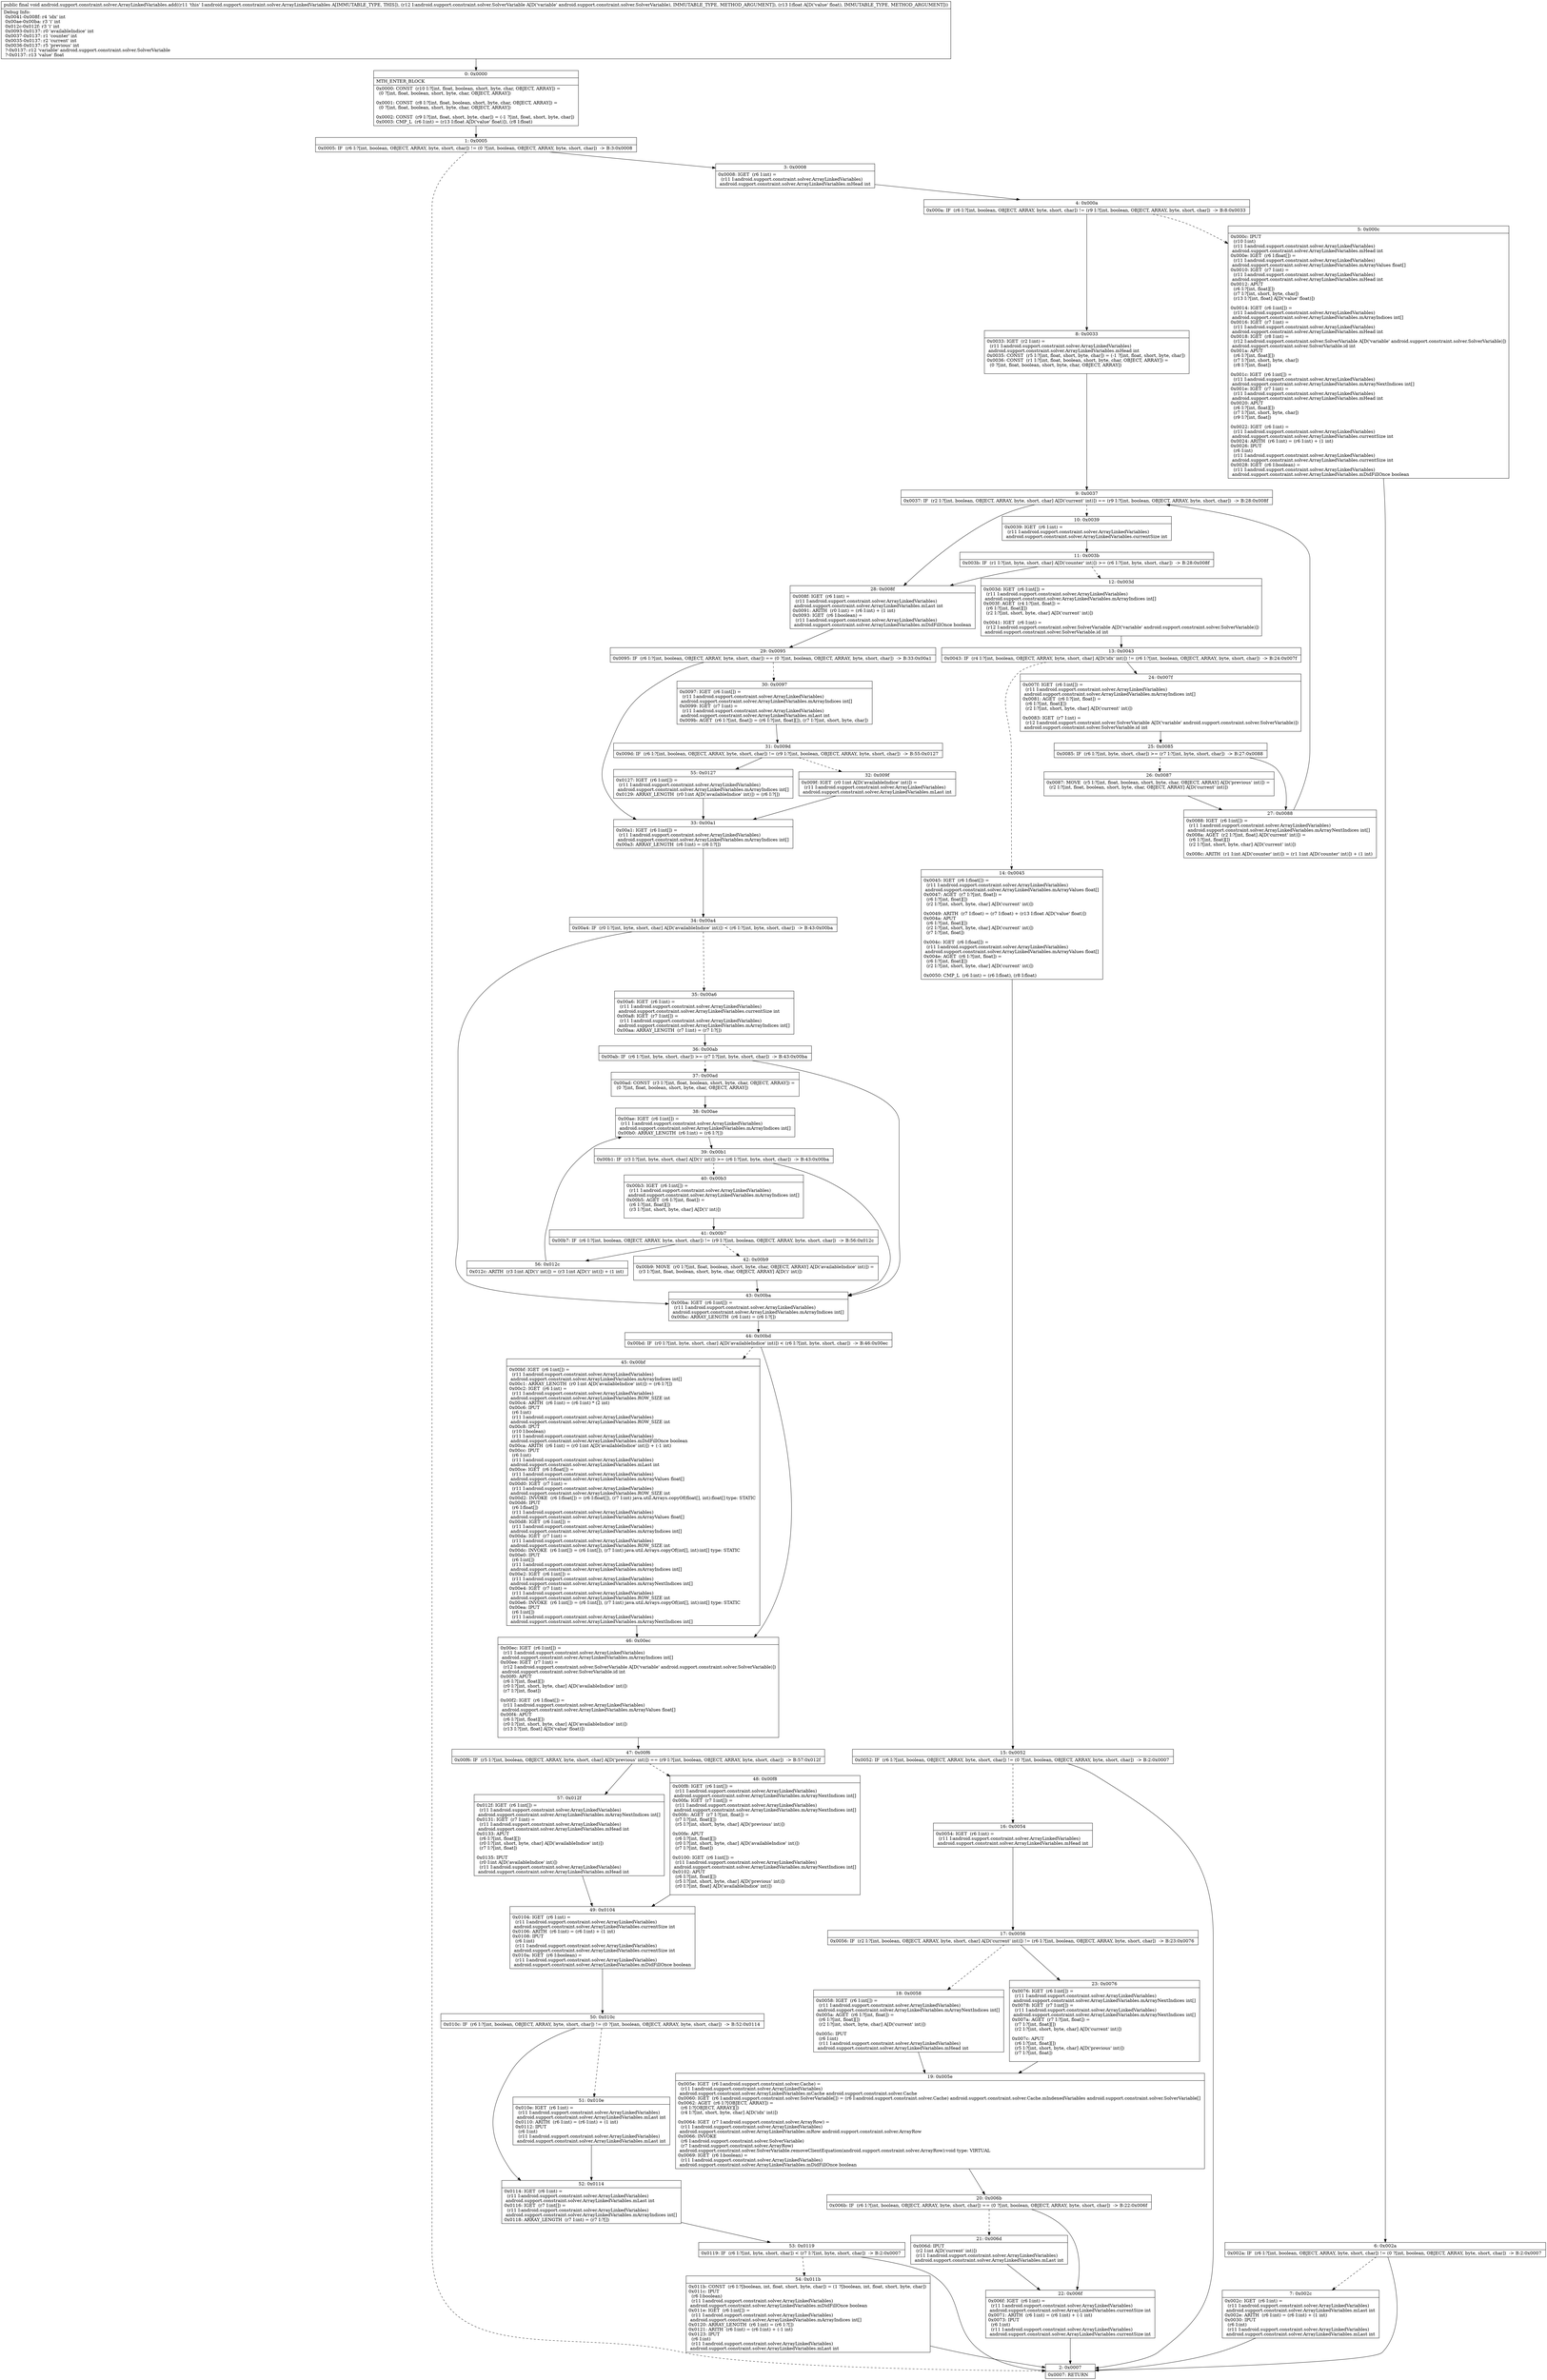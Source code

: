 digraph "CFG forandroid.support.constraint.solver.ArrayLinkedVariables.add(Landroid\/support\/constraint\/solver\/SolverVariable;F)V" {
Node_0 [shape=record,label="{0\:\ 0x0000|MTH_ENTER_BLOCK\l|0x0000: CONST  (r10 I:?[int, float, boolean, short, byte, char, OBJECT, ARRAY]) = \l  (0 ?[int, float, boolean, short, byte, char, OBJECT, ARRAY])\l \l0x0001: CONST  (r8 I:?[int, float, boolean, short, byte, char, OBJECT, ARRAY]) = \l  (0 ?[int, float, boolean, short, byte, char, OBJECT, ARRAY])\l \l0x0002: CONST  (r9 I:?[int, float, short, byte, char]) = (\-1 ?[int, float, short, byte, char]) \l0x0003: CMP_L  (r6 I:int) = (r13 I:float A[D('value' float)]), (r8 I:float) \l}"];
Node_1 [shape=record,label="{1\:\ 0x0005|0x0005: IF  (r6 I:?[int, boolean, OBJECT, ARRAY, byte, short, char]) != (0 ?[int, boolean, OBJECT, ARRAY, byte, short, char])  \-\> B:3:0x0008 \l}"];
Node_2 [shape=record,label="{2\:\ 0x0007|0x0007: RETURN   \l}"];
Node_3 [shape=record,label="{3\:\ 0x0008|0x0008: IGET  (r6 I:int) = \l  (r11 I:android.support.constraint.solver.ArrayLinkedVariables)\l android.support.constraint.solver.ArrayLinkedVariables.mHead int \l}"];
Node_4 [shape=record,label="{4\:\ 0x000a|0x000a: IF  (r6 I:?[int, boolean, OBJECT, ARRAY, byte, short, char]) != (r9 I:?[int, boolean, OBJECT, ARRAY, byte, short, char])  \-\> B:8:0x0033 \l}"];
Node_5 [shape=record,label="{5\:\ 0x000c|0x000c: IPUT  \l  (r10 I:int)\l  (r11 I:android.support.constraint.solver.ArrayLinkedVariables)\l android.support.constraint.solver.ArrayLinkedVariables.mHead int \l0x000e: IGET  (r6 I:float[]) = \l  (r11 I:android.support.constraint.solver.ArrayLinkedVariables)\l android.support.constraint.solver.ArrayLinkedVariables.mArrayValues float[] \l0x0010: IGET  (r7 I:int) = \l  (r11 I:android.support.constraint.solver.ArrayLinkedVariables)\l android.support.constraint.solver.ArrayLinkedVariables.mHead int \l0x0012: APUT  \l  (r6 I:?[int, float][])\l  (r7 I:?[int, short, byte, char])\l  (r13 I:?[int, float] A[D('value' float)])\l \l0x0014: IGET  (r6 I:int[]) = \l  (r11 I:android.support.constraint.solver.ArrayLinkedVariables)\l android.support.constraint.solver.ArrayLinkedVariables.mArrayIndices int[] \l0x0016: IGET  (r7 I:int) = \l  (r11 I:android.support.constraint.solver.ArrayLinkedVariables)\l android.support.constraint.solver.ArrayLinkedVariables.mHead int \l0x0018: IGET  (r8 I:int) = \l  (r12 I:android.support.constraint.solver.SolverVariable A[D('variable' android.support.constraint.solver.SolverVariable)])\l android.support.constraint.solver.SolverVariable.id int \l0x001a: APUT  \l  (r6 I:?[int, float][])\l  (r7 I:?[int, short, byte, char])\l  (r8 I:?[int, float])\l \l0x001c: IGET  (r6 I:int[]) = \l  (r11 I:android.support.constraint.solver.ArrayLinkedVariables)\l android.support.constraint.solver.ArrayLinkedVariables.mArrayNextIndices int[] \l0x001e: IGET  (r7 I:int) = \l  (r11 I:android.support.constraint.solver.ArrayLinkedVariables)\l android.support.constraint.solver.ArrayLinkedVariables.mHead int \l0x0020: APUT  \l  (r6 I:?[int, float][])\l  (r7 I:?[int, short, byte, char])\l  (r9 I:?[int, float])\l \l0x0022: IGET  (r6 I:int) = \l  (r11 I:android.support.constraint.solver.ArrayLinkedVariables)\l android.support.constraint.solver.ArrayLinkedVariables.currentSize int \l0x0024: ARITH  (r6 I:int) = (r6 I:int) + (1 int) \l0x0026: IPUT  \l  (r6 I:int)\l  (r11 I:android.support.constraint.solver.ArrayLinkedVariables)\l android.support.constraint.solver.ArrayLinkedVariables.currentSize int \l0x0028: IGET  (r6 I:boolean) = \l  (r11 I:android.support.constraint.solver.ArrayLinkedVariables)\l android.support.constraint.solver.ArrayLinkedVariables.mDidFillOnce boolean \l}"];
Node_6 [shape=record,label="{6\:\ 0x002a|0x002a: IF  (r6 I:?[int, boolean, OBJECT, ARRAY, byte, short, char]) != (0 ?[int, boolean, OBJECT, ARRAY, byte, short, char])  \-\> B:2:0x0007 \l}"];
Node_7 [shape=record,label="{7\:\ 0x002c|0x002c: IGET  (r6 I:int) = \l  (r11 I:android.support.constraint.solver.ArrayLinkedVariables)\l android.support.constraint.solver.ArrayLinkedVariables.mLast int \l0x002e: ARITH  (r6 I:int) = (r6 I:int) + (1 int) \l0x0030: IPUT  \l  (r6 I:int)\l  (r11 I:android.support.constraint.solver.ArrayLinkedVariables)\l android.support.constraint.solver.ArrayLinkedVariables.mLast int \l}"];
Node_8 [shape=record,label="{8\:\ 0x0033|0x0033: IGET  (r2 I:int) = \l  (r11 I:android.support.constraint.solver.ArrayLinkedVariables)\l android.support.constraint.solver.ArrayLinkedVariables.mHead int \l0x0035: CONST  (r5 I:?[int, float, short, byte, char]) = (\-1 ?[int, float, short, byte, char]) \l0x0036: CONST  (r1 I:?[int, float, boolean, short, byte, char, OBJECT, ARRAY]) = \l  (0 ?[int, float, boolean, short, byte, char, OBJECT, ARRAY])\l \l}"];
Node_9 [shape=record,label="{9\:\ 0x0037|0x0037: IF  (r2 I:?[int, boolean, OBJECT, ARRAY, byte, short, char] A[D('current' int)]) == (r9 I:?[int, boolean, OBJECT, ARRAY, byte, short, char])  \-\> B:28:0x008f \l}"];
Node_10 [shape=record,label="{10\:\ 0x0039|0x0039: IGET  (r6 I:int) = \l  (r11 I:android.support.constraint.solver.ArrayLinkedVariables)\l android.support.constraint.solver.ArrayLinkedVariables.currentSize int \l}"];
Node_11 [shape=record,label="{11\:\ 0x003b|0x003b: IF  (r1 I:?[int, byte, short, char] A[D('counter' int)]) \>= (r6 I:?[int, byte, short, char])  \-\> B:28:0x008f \l}"];
Node_12 [shape=record,label="{12\:\ 0x003d|0x003d: IGET  (r6 I:int[]) = \l  (r11 I:android.support.constraint.solver.ArrayLinkedVariables)\l android.support.constraint.solver.ArrayLinkedVariables.mArrayIndices int[] \l0x003f: AGET  (r4 I:?[int, float]) = \l  (r6 I:?[int, float][])\l  (r2 I:?[int, short, byte, char] A[D('current' int)])\l \l0x0041: IGET  (r6 I:int) = \l  (r12 I:android.support.constraint.solver.SolverVariable A[D('variable' android.support.constraint.solver.SolverVariable)])\l android.support.constraint.solver.SolverVariable.id int \l}"];
Node_13 [shape=record,label="{13\:\ 0x0043|0x0043: IF  (r4 I:?[int, boolean, OBJECT, ARRAY, byte, short, char] A[D('idx' int)]) != (r6 I:?[int, boolean, OBJECT, ARRAY, byte, short, char])  \-\> B:24:0x007f \l}"];
Node_14 [shape=record,label="{14\:\ 0x0045|0x0045: IGET  (r6 I:float[]) = \l  (r11 I:android.support.constraint.solver.ArrayLinkedVariables)\l android.support.constraint.solver.ArrayLinkedVariables.mArrayValues float[] \l0x0047: AGET  (r7 I:?[int, float]) = \l  (r6 I:?[int, float][])\l  (r2 I:?[int, short, byte, char] A[D('current' int)])\l \l0x0049: ARITH  (r7 I:float) = (r7 I:float) + (r13 I:float A[D('value' float)]) \l0x004a: APUT  \l  (r6 I:?[int, float][])\l  (r2 I:?[int, short, byte, char] A[D('current' int)])\l  (r7 I:?[int, float])\l \l0x004c: IGET  (r6 I:float[]) = \l  (r11 I:android.support.constraint.solver.ArrayLinkedVariables)\l android.support.constraint.solver.ArrayLinkedVariables.mArrayValues float[] \l0x004e: AGET  (r6 I:?[int, float]) = \l  (r6 I:?[int, float][])\l  (r2 I:?[int, short, byte, char] A[D('current' int)])\l \l0x0050: CMP_L  (r6 I:int) = (r6 I:float), (r8 I:float) \l}"];
Node_15 [shape=record,label="{15\:\ 0x0052|0x0052: IF  (r6 I:?[int, boolean, OBJECT, ARRAY, byte, short, char]) != (0 ?[int, boolean, OBJECT, ARRAY, byte, short, char])  \-\> B:2:0x0007 \l}"];
Node_16 [shape=record,label="{16\:\ 0x0054|0x0054: IGET  (r6 I:int) = \l  (r11 I:android.support.constraint.solver.ArrayLinkedVariables)\l android.support.constraint.solver.ArrayLinkedVariables.mHead int \l}"];
Node_17 [shape=record,label="{17\:\ 0x0056|0x0056: IF  (r2 I:?[int, boolean, OBJECT, ARRAY, byte, short, char] A[D('current' int)]) != (r6 I:?[int, boolean, OBJECT, ARRAY, byte, short, char])  \-\> B:23:0x0076 \l}"];
Node_18 [shape=record,label="{18\:\ 0x0058|0x0058: IGET  (r6 I:int[]) = \l  (r11 I:android.support.constraint.solver.ArrayLinkedVariables)\l android.support.constraint.solver.ArrayLinkedVariables.mArrayNextIndices int[] \l0x005a: AGET  (r6 I:?[int, float]) = \l  (r6 I:?[int, float][])\l  (r2 I:?[int, short, byte, char] A[D('current' int)])\l \l0x005c: IPUT  \l  (r6 I:int)\l  (r11 I:android.support.constraint.solver.ArrayLinkedVariables)\l android.support.constraint.solver.ArrayLinkedVariables.mHead int \l}"];
Node_19 [shape=record,label="{19\:\ 0x005e|0x005e: IGET  (r6 I:android.support.constraint.solver.Cache) = \l  (r11 I:android.support.constraint.solver.ArrayLinkedVariables)\l android.support.constraint.solver.ArrayLinkedVariables.mCache android.support.constraint.solver.Cache \l0x0060: IGET  (r6 I:android.support.constraint.solver.SolverVariable[]) = (r6 I:android.support.constraint.solver.Cache) android.support.constraint.solver.Cache.mIndexedVariables android.support.constraint.solver.SolverVariable[] \l0x0062: AGET  (r6 I:?[OBJECT, ARRAY]) = \l  (r6 I:?[OBJECT, ARRAY][])\l  (r4 I:?[int, short, byte, char] A[D('idx' int)])\l \l0x0064: IGET  (r7 I:android.support.constraint.solver.ArrayRow) = \l  (r11 I:android.support.constraint.solver.ArrayLinkedVariables)\l android.support.constraint.solver.ArrayLinkedVariables.mRow android.support.constraint.solver.ArrayRow \l0x0066: INVOKE  \l  (r6 I:android.support.constraint.solver.SolverVariable)\l  (r7 I:android.support.constraint.solver.ArrayRow)\l android.support.constraint.solver.SolverVariable.removeClientEquation(android.support.constraint.solver.ArrayRow):void type: VIRTUAL \l0x0069: IGET  (r6 I:boolean) = \l  (r11 I:android.support.constraint.solver.ArrayLinkedVariables)\l android.support.constraint.solver.ArrayLinkedVariables.mDidFillOnce boolean \l}"];
Node_20 [shape=record,label="{20\:\ 0x006b|0x006b: IF  (r6 I:?[int, boolean, OBJECT, ARRAY, byte, short, char]) == (0 ?[int, boolean, OBJECT, ARRAY, byte, short, char])  \-\> B:22:0x006f \l}"];
Node_21 [shape=record,label="{21\:\ 0x006d|0x006d: IPUT  \l  (r2 I:int A[D('current' int)])\l  (r11 I:android.support.constraint.solver.ArrayLinkedVariables)\l android.support.constraint.solver.ArrayLinkedVariables.mLast int \l}"];
Node_22 [shape=record,label="{22\:\ 0x006f|0x006f: IGET  (r6 I:int) = \l  (r11 I:android.support.constraint.solver.ArrayLinkedVariables)\l android.support.constraint.solver.ArrayLinkedVariables.currentSize int \l0x0071: ARITH  (r6 I:int) = (r6 I:int) + (\-1 int) \l0x0073: IPUT  \l  (r6 I:int)\l  (r11 I:android.support.constraint.solver.ArrayLinkedVariables)\l android.support.constraint.solver.ArrayLinkedVariables.currentSize int \l}"];
Node_23 [shape=record,label="{23\:\ 0x0076|0x0076: IGET  (r6 I:int[]) = \l  (r11 I:android.support.constraint.solver.ArrayLinkedVariables)\l android.support.constraint.solver.ArrayLinkedVariables.mArrayNextIndices int[] \l0x0078: IGET  (r7 I:int[]) = \l  (r11 I:android.support.constraint.solver.ArrayLinkedVariables)\l android.support.constraint.solver.ArrayLinkedVariables.mArrayNextIndices int[] \l0x007a: AGET  (r7 I:?[int, float]) = \l  (r7 I:?[int, float][])\l  (r2 I:?[int, short, byte, char] A[D('current' int)])\l \l0x007c: APUT  \l  (r6 I:?[int, float][])\l  (r5 I:?[int, short, byte, char] A[D('previous' int)])\l  (r7 I:?[int, float])\l \l}"];
Node_24 [shape=record,label="{24\:\ 0x007f|0x007f: IGET  (r6 I:int[]) = \l  (r11 I:android.support.constraint.solver.ArrayLinkedVariables)\l android.support.constraint.solver.ArrayLinkedVariables.mArrayIndices int[] \l0x0081: AGET  (r6 I:?[int, float]) = \l  (r6 I:?[int, float][])\l  (r2 I:?[int, short, byte, char] A[D('current' int)])\l \l0x0083: IGET  (r7 I:int) = \l  (r12 I:android.support.constraint.solver.SolverVariable A[D('variable' android.support.constraint.solver.SolverVariable)])\l android.support.constraint.solver.SolverVariable.id int \l}"];
Node_25 [shape=record,label="{25\:\ 0x0085|0x0085: IF  (r6 I:?[int, byte, short, char]) \>= (r7 I:?[int, byte, short, char])  \-\> B:27:0x0088 \l}"];
Node_26 [shape=record,label="{26\:\ 0x0087|0x0087: MOVE  (r5 I:?[int, float, boolean, short, byte, char, OBJECT, ARRAY] A[D('previous' int)]) = \l  (r2 I:?[int, float, boolean, short, byte, char, OBJECT, ARRAY] A[D('current' int)])\l \l}"];
Node_27 [shape=record,label="{27\:\ 0x0088|0x0088: IGET  (r6 I:int[]) = \l  (r11 I:android.support.constraint.solver.ArrayLinkedVariables)\l android.support.constraint.solver.ArrayLinkedVariables.mArrayNextIndices int[] \l0x008a: AGET  (r2 I:?[int, float] A[D('current' int)]) = \l  (r6 I:?[int, float][])\l  (r2 I:?[int, short, byte, char] A[D('current' int)])\l \l0x008c: ARITH  (r1 I:int A[D('counter' int)]) = (r1 I:int A[D('counter' int)]) + (1 int) \l}"];
Node_28 [shape=record,label="{28\:\ 0x008f|0x008f: IGET  (r6 I:int) = \l  (r11 I:android.support.constraint.solver.ArrayLinkedVariables)\l android.support.constraint.solver.ArrayLinkedVariables.mLast int \l0x0091: ARITH  (r0 I:int) = (r6 I:int) + (1 int) \l0x0093: IGET  (r6 I:boolean) = \l  (r11 I:android.support.constraint.solver.ArrayLinkedVariables)\l android.support.constraint.solver.ArrayLinkedVariables.mDidFillOnce boolean \l}"];
Node_29 [shape=record,label="{29\:\ 0x0095|0x0095: IF  (r6 I:?[int, boolean, OBJECT, ARRAY, byte, short, char]) == (0 ?[int, boolean, OBJECT, ARRAY, byte, short, char])  \-\> B:33:0x00a1 \l}"];
Node_30 [shape=record,label="{30\:\ 0x0097|0x0097: IGET  (r6 I:int[]) = \l  (r11 I:android.support.constraint.solver.ArrayLinkedVariables)\l android.support.constraint.solver.ArrayLinkedVariables.mArrayIndices int[] \l0x0099: IGET  (r7 I:int) = \l  (r11 I:android.support.constraint.solver.ArrayLinkedVariables)\l android.support.constraint.solver.ArrayLinkedVariables.mLast int \l0x009b: AGET  (r6 I:?[int, float]) = (r6 I:?[int, float][]), (r7 I:?[int, short, byte, char]) \l}"];
Node_31 [shape=record,label="{31\:\ 0x009d|0x009d: IF  (r6 I:?[int, boolean, OBJECT, ARRAY, byte, short, char]) != (r9 I:?[int, boolean, OBJECT, ARRAY, byte, short, char])  \-\> B:55:0x0127 \l}"];
Node_32 [shape=record,label="{32\:\ 0x009f|0x009f: IGET  (r0 I:int A[D('availableIndice' int)]) = \l  (r11 I:android.support.constraint.solver.ArrayLinkedVariables)\l android.support.constraint.solver.ArrayLinkedVariables.mLast int \l}"];
Node_33 [shape=record,label="{33\:\ 0x00a1|0x00a1: IGET  (r6 I:int[]) = \l  (r11 I:android.support.constraint.solver.ArrayLinkedVariables)\l android.support.constraint.solver.ArrayLinkedVariables.mArrayIndices int[] \l0x00a3: ARRAY_LENGTH  (r6 I:int) = (r6 I:?[]) \l}"];
Node_34 [shape=record,label="{34\:\ 0x00a4|0x00a4: IF  (r0 I:?[int, byte, short, char] A[D('availableIndice' int)]) \< (r6 I:?[int, byte, short, char])  \-\> B:43:0x00ba \l}"];
Node_35 [shape=record,label="{35\:\ 0x00a6|0x00a6: IGET  (r6 I:int) = \l  (r11 I:android.support.constraint.solver.ArrayLinkedVariables)\l android.support.constraint.solver.ArrayLinkedVariables.currentSize int \l0x00a8: IGET  (r7 I:int[]) = \l  (r11 I:android.support.constraint.solver.ArrayLinkedVariables)\l android.support.constraint.solver.ArrayLinkedVariables.mArrayIndices int[] \l0x00aa: ARRAY_LENGTH  (r7 I:int) = (r7 I:?[]) \l}"];
Node_36 [shape=record,label="{36\:\ 0x00ab|0x00ab: IF  (r6 I:?[int, byte, short, char]) \>= (r7 I:?[int, byte, short, char])  \-\> B:43:0x00ba \l}"];
Node_37 [shape=record,label="{37\:\ 0x00ad|0x00ad: CONST  (r3 I:?[int, float, boolean, short, byte, char, OBJECT, ARRAY]) = \l  (0 ?[int, float, boolean, short, byte, char, OBJECT, ARRAY])\l \l}"];
Node_38 [shape=record,label="{38\:\ 0x00ae|0x00ae: IGET  (r6 I:int[]) = \l  (r11 I:android.support.constraint.solver.ArrayLinkedVariables)\l android.support.constraint.solver.ArrayLinkedVariables.mArrayIndices int[] \l0x00b0: ARRAY_LENGTH  (r6 I:int) = (r6 I:?[]) \l}"];
Node_39 [shape=record,label="{39\:\ 0x00b1|0x00b1: IF  (r3 I:?[int, byte, short, char] A[D('i' int)]) \>= (r6 I:?[int, byte, short, char])  \-\> B:43:0x00ba \l}"];
Node_40 [shape=record,label="{40\:\ 0x00b3|0x00b3: IGET  (r6 I:int[]) = \l  (r11 I:android.support.constraint.solver.ArrayLinkedVariables)\l android.support.constraint.solver.ArrayLinkedVariables.mArrayIndices int[] \l0x00b5: AGET  (r6 I:?[int, float]) = \l  (r6 I:?[int, float][])\l  (r3 I:?[int, short, byte, char] A[D('i' int)])\l \l}"];
Node_41 [shape=record,label="{41\:\ 0x00b7|0x00b7: IF  (r6 I:?[int, boolean, OBJECT, ARRAY, byte, short, char]) != (r9 I:?[int, boolean, OBJECT, ARRAY, byte, short, char])  \-\> B:56:0x012c \l}"];
Node_42 [shape=record,label="{42\:\ 0x00b9|0x00b9: MOVE  (r0 I:?[int, float, boolean, short, byte, char, OBJECT, ARRAY] A[D('availableIndice' int)]) = \l  (r3 I:?[int, float, boolean, short, byte, char, OBJECT, ARRAY] A[D('i' int)])\l \l}"];
Node_43 [shape=record,label="{43\:\ 0x00ba|0x00ba: IGET  (r6 I:int[]) = \l  (r11 I:android.support.constraint.solver.ArrayLinkedVariables)\l android.support.constraint.solver.ArrayLinkedVariables.mArrayIndices int[] \l0x00bc: ARRAY_LENGTH  (r6 I:int) = (r6 I:?[]) \l}"];
Node_44 [shape=record,label="{44\:\ 0x00bd|0x00bd: IF  (r0 I:?[int, byte, short, char] A[D('availableIndice' int)]) \< (r6 I:?[int, byte, short, char])  \-\> B:46:0x00ec \l}"];
Node_45 [shape=record,label="{45\:\ 0x00bf|0x00bf: IGET  (r6 I:int[]) = \l  (r11 I:android.support.constraint.solver.ArrayLinkedVariables)\l android.support.constraint.solver.ArrayLinkedVariables.mArrayIndices int[] \l0x00c1: ARRAY_LENGTH  (r0 I:int A[D('availableIndice' int)]) = (r6 I:?[]) \l0x00c2: IGET  (r6 I:int) = \l  (r11 I:android.support.constraint.solver.ArrayLinkedVariables)\l android.support.constraint.solver.ArrayLinkedVariables.ROW_SIZE int \l0x00c4: ARITH  (r6 I:int) = (r6 I:int) * (2 int) \l0x00c6: IPUT  \l  (r6 I:int)\l  (r11 I:android.support.constraint.solver.ArrayLinkedVariables)\l android.support.constraint.solver.ArrayLinkedVariables.ROW_SIZE int \l0x00c8: IPUT  \l  (r10 I:boolean)\l  (r11 I:android.support.constraint.solver.ArrayLinkedVariables)\l android.support.constraint.solver.ArrayLinkedVariables.mDidFillOnce boolean \l0x00ca: ARITH  (r6 I:int) = (r0 I:int A[D('availableIndice' int)]) + (\-1 int) \l0x00cc: IPUT  \l  (r6 I:int)\l  (r11 I:android.support.constraint.solver.ArrayLinkedVariables)\l android.support.constraint.solver.ArrayLinkedVariables.mLast int \l0x00ce: IGET  (r6 I:float[]) = \l  (r11 I:android.support.constraint.solver.ArrayLinkedVariables)\l android.support.constraint.solver.ArrayLinkedVariables.mArrayValues float[] \l0x00d0: IGET  (r7 I:int) = \l  (r11 I:android.support.constraint.solver.ArrayLinkedVariables)\l android.support.constraint.solver.ArrayLinkedVariables.ROW_SIZE int \l0x00d2: INVOKE  (r6 I:float[]) = (r6 I:float[]), (r7 I:int) java.util.Arrays.copyOf(float[], int):float[] type: STATIC \l0x00d6: IPUT  \l  (r6 I:float[])\l  (r11 I:android.support.constraint.solver.ArrayLinkedVariables)\l android.support.constraint.solver.ArrayLinkedVariables.mArrayValues float[] \l0x00d8: IGET  (r6 I:int[]) = \l  (r11 I:android.support.constraint.solver.ArrayLinkedVariables)\l android.support.constraint.solver.ArrayLinkedVariables.mArrayIndices int[] \l0x00da: IGET  (r7 I:int) = \l  (r11 I:android.support.constraint.solver.ArrayLinkedVariables)\l android.support.constraint.solver.ArrayLinkedVariables.ROW_SIZE int \l0x00dc: INVOKE  (r6 I:int[]) = (r6 I:int[]), (r7 I:int) java.util.Arrays.copyOf(int[], int):int[] type: STATIC \l0x00e0: IPUT  \l  (r6 I:int[])\l  (r11 I:android.support.constraint.solver.ArrayLinkedVariables)\l android.support.constraint.solver.ArrayLinkedVariables.mArrayIndices int[] \l0x00e2: IGET  (r6 I:int[]) = \l  (r11 I:android.support.constraint.solver.ArrayLinkedVariables)\l android.support.constraint.solver.ArrayLinkedVariables.mArrayNextIndices int[] \l0x00e4: IGET  (r7 I:int) = \l  (r11 I:android.support.constraint.solver.ArrayLinkedVariables)\l android.support.constraint.solver.ArrayLinkedVariables.ROW_SIZE int \l0x00e6: INVOKE  (r6 I:int[]) = (r6 I:int[]), (r7 I:int) java.util.Arrays.copyOf(int[], int):int[] type: STATIC \l0x00ea: IPUT  \l  (r6 I:int[])\l  (r11 I:android.support.constraint.solver.ArrayLinkedVariables)\l android.support.constraint.solver.ArrayLinkedVariables.mArrayNextIndices int[] \l}"];
Node_46 [shape=record,label="{46\:\ 0x00ec|0x00ec: IGET  (r6 I:int[]) = \l  (r11 I:android.support.constraint.solver.ArrayLinkedVariables)\l android.support.constraint.solver.ArrayLinkedVariables.mArrayIndices int[] \l0x00ee: IGET  (r7 I:int) = \l  (r12 I:android.support.constraint.solver.SolverVariable A[D('variable' android.support.constraint.solver.SolverVariable)])\l android.support.constraint.solver.SolverVariable.id int \l0x00f0: APUT  \l  (r6 I:?[int, float][])\l  (r0 I:?[int, short, byte, char] A[D('availableIndice' int)])\l  (r7 I:?[int, float])\l \l0x00f2: IGET  (r6 I:float[]) = \l  (r11 I:android.support.constraint.solver.ArrayLinkedVariables)\l android.support.constraint.solver.ArrayLinkedVariables.mArrayValues float[] \l0x00f4: APUT  \l  (r6 I:?[int, float][])\l  (r0 I:?[int, short, byte, char] A[D('availableIndice' int)])\l  (r13 I:?[int, float] A[D('value' float)])\l \l}"];
Node_47 [shape=record,label="{47\:\ 0x00f6|0x00f6: IF  (r5 I:?[int, boolean, OBJECT, ARRAY, byte, short, char] A[D('previous' int)]) == (r9 I:?[int, boolean, OBJECT, ARRAY, byte, short, char])  \-\> B:57:0x012f \l}"];
Node_48 [shape=record,label="{48\:\ 0x00f8|0x00f8: IGET  (r6 I:int[]) = \l  (r11 I:android.support.constraint.solver.ArrayLinkedVariables)\l android.support.constraint.solver.ArrayLinkedVariables.mArrayNextIndices int[] \l0x00fa: IGET  (r7 I:int[]) = \l  (r11 I:android.support.constraint.solver.ArrayLinkedVariables)\l android.support.constraint.solver.ArrayLinkedVariables.mArrayNextIndices int[] \l0x00fc: AGET  (r7 I:?[int, float]) = \l  (r7 I:?[int, float][])\l  (r5 I:?[int, short, byte, char] A[D('previous' int)])\l \l0x00fe: APUT  \l  (r6 I:?[int, float][])\l  (r0 I:?[int, short, byte, char] A[D('availableIndice' int)])\l  (r7 I:?[int, float])\l \l0x0100: IGET  (r6 I:int[]) = \l  (r11 I:android.support.constraint.solver.ArrayLinkedVariables)\l android.support.constraint.solver.ArrayLinkedVariables.mArrayNextIndices int[] \l0x0102: APUT  \l  (r6 I:?[int, float][])\l  (r5 I:?[int, short, byte, char] A[D('previous' int)])\l  (r0 I:?[int, float] A[D('availableIndice' int)])\l \l}"];
Node_49 [shape=record,label="{49\:\ 0x0104|0x0104: IGET  (r6 I:int) = \l  (r11 I:android.support.constraint.solver.ArrayLinkedVariables)\l android.support.constraint.solver.ArrayLinkedVariables.currentSize int \l0x0106: ARITH  (r6 I:int) = (r6 I:int) + (1 int) \l0x0108: IPUT  \l  (r6 I:int)\l  (r11 I:android.support.constraint.solver.ArrayLinkedVariables)\l android.support.constraint.solver.ArrayLinkedVariables.currentSize int \l0x010a: IGET  (r6 I:boolean) = \l  (r11 I:android.support.constraint.solver.ArrayLinkedVariables)\l android.support.constraint.solver.ArrayLinkedVariables.mDidFillOnce boolean \l}"];
Node_50 [shape=record,label="{50\:\ 0x010c|0x010c: IF  (r6 I:?[int, boolean, OBJECT, ARRAY, byte, short, char]) != (0 ?[int, boolean, OBJECT, ARRAY, byte, short, char])  \-\> B:52:0x0114 \l}"];
Node_51 [shape=record,label="{51\:\ 0x010e|0x010e: IGET  (r6 I:int) = \l  (r11 I:android.support.constraint.solver.ArrayLinkedVariables)\l android.support.constraint.solver.ArrayLinkedVariables.mLast int \l0x0110: ARITH  (r6 I:int) = (r6 I:int) + (1 int) \l0x0112: IPUT  \l  (r6 I:int)\l  (r11 I:android.support.constraint.solver.ArrayLinkedVariables)\l android.support.constraint.solver.ArrayLinkedVariables.mLast int \l}"];
Node_52 [shape=record,label="{52\:\ 0x0114|0x0114: IGET  (r6 I:int) = \l  (r11 I:android.support.constraint.solver.ArrayLinkedVariables)\l android.support.constraint.solver.ArrayLinkedVariables.mLast int \l0x0116: IGET  (r7 I:int[]) = \l  (r11 I:android.support.constraint.solver.ArrayLinkedVariables)\l android.support.constraint.solver.ArrayLinkedVariables.mArrayIndices int[] \l0x0118: ARRAY_LENGTH  (r7 I:int) = (r7 I:?[]) \l}"];
Node_53 [shape=record,label="{53\:\ 0x0119|0x0119: IF  (r6 I:?[int, byte, short, char]) \< (r7 I:?[int, byte, short, char])  \-\> B:2:0x0007 \l}"];
Node_54 [shape=record,label="{54\:\ 0x011b|0x011b: CONST  (r6 I:?[boolean, int, float, short, byte, char]) = (1 ?[boolean, int, float, short, byte, char]) \l0x011c: IPUT  \l  (r6 I:boolean)\l  (r11 I:android.support.constraint.solver.ArrayLinkedVariables)\l android.support.constraint.solver.ArrayLinkedVariables.mDidFillOnce boolean \l0x011e: IGET  (r6 I:int[]) = \l  (r11 I:android.support.constraint.solver.ArrayLinkedVariables)\l android.support.constraint.solver.ArrayLinkedVariables.mArrayIndices int[] \l0x0120: ARRAY_LENGTH  (r6 I:int) = (r6 I:?[]) \l0x0121: ARITH  (r6 I:int) = (r6 I:int) + (\-1 int) \l0x0123: IPUT  \l  (r6 I:int)\l  (r11 I:android.support.constraint.solver.ArrayLinkedVariables)\l android.support.constraint.solver.ArrayLinkedVariables.mLast int \l}"];
Node_55 [shape=record,label="{55\:\ 0x0127|0x0127: IGET  (r6 I:int[]) = \l  (r11 I:android.support.constraint.solver.ArrayLinkedVariables)\l android.support.constraint.solver.ArrayLinkedVariables.mArrayIndices int[] \l0x0129: ARRAY_LENGTH  (r0 I:int A[D('availableIndice' int)]) = (r6 I:?[]) \l}"];
Node_56 [shape=record,label="{56\:\ 0x012c|0x012c: ARITH  (r3 I:int A[D('i' int)]) = (r3 I:int A[D('i' int)]) + (1 int) \l}"];
Node_57 [shape=record,label="{57\:\ 0x012f|0x012f: IGET  (r6 I:int[]) = \l  (r11 I:android.support.constraint.solver.ArrayLinkedVariables)\l android.support.constraint.solver.ArrayLinkedVariables.mArrayNextIndices int[] \l0x0131: IGET  (r7 I:int) = \l  (r11 I:android.support.constraint.solver.ArrayLinkedVariables)\l android.support.constraint.solver.ArrayLinkedVariables.mHead int \l0x0133: APUT  \l  (r6 I:?[int, float][])\l  (r0 I:?[int, short, byte, char] A[D('availableIndice' int)])\l  (r7 I:?[int, float])\l \l0x0135: IPUT  \l  (r0 I:int A[D('availableIndice' int)])\l  (r11 I:android.support.constraint.solver.ArrayLinkedVariables)\l android.support.constraint.solver.ArrayLinkedVariables.mHead int \l}"];
MethodNode[shape=record,label="{public final void android.support.constraint.solver.ArrayLinkedVariables.add((r11 'this' I:android.support.constraint.solver.ArrayLinkedVariables A[IMMUTABLE_TYPE, THIS]), (r12 I:android.support.constraint.solver.SolverVariable A[D('variable' android.support.constraint.solver.SolverVariable), IMMUTABLE_TYPE, METHOD_ARGUMENT]), (r13 I:float A[D('value' float), IMMUTABLE_TYPE, METHOD_ARGUMENT]))  | Debug Info:\l  0x0041\-0x008f: r4 'idx' int\l  0x00ae\-0x00ba: r3 'i' int\l  0x012c\-0x012f: r3 'i' int\l  0x0093\-0x0137: r0 'availableIndice' int\l  0x0037\-0x0137: r1 'counter' int\l  0x0035\-0x0137: r2 'current' int\l  0x0036\-0x0137: r5 'previous' int\l  ?\-0x0137: r12 'variable' android.support.constraint.solver.SolverVariable\l  ?\-0x0137: r13 'value' float\l}"];
MethodNode -> Node_0;
Node_0 -> Node_1;
Node_1 -> Node_2[style=dashed];
Node_1 -> Node_3;
Node_3 -> Node_4;
Node_4 -> Node_5[style=dashed];
Node_4 -> Node_8;
Node_5 -> Node_6;
Node_6 -> Node_2;
Node_6 -> Node_7[style=dashed];
Node_7 -> Node_2;
Node_8 -> Node_9;
Node_9 -> Node_10[style=dashed];
Node_9 -> Node_28;
Node_10 -> Node_11;
Node_11 -> Node_12[style=dashed];
Node_11 -> Node_28;
Node_12 -> Node_13;
Node_13 -> Node_14[style=dashed];
Node_13 -> Node_24;
Node_14 -> Node_15;
Node_15 -> Node_2;
Node_15 -> Node_16[style=dashed];
Node_16 -> Node_17;
Node_17 -> Node_18[style=dashed];
Node_17 -> Node_23;
Node_18 -> Node_19;
Node_19 -> Node_20;
Node_20 -> Node_21[style=dashed];
Node_20 -> Node_22;
Node_21 -> Node_22;
Node_22 -> Node_2;
Node_23 -> Node_19;
Node_24 -> Node_25;
Node_25 -> Node_26[style=dashed];
Node_25 -> Node_27;
Node_26 -> Node_27;
Node_27 -> Node_9;
Node_28 -> Node_29;
Node_29 -> Node_30[style=dashed];
Node_29 -> Node_33;
Node_30 -> Node_31;
Node_31 -> Node_32[style=dashed];
Node_31 -> Node_55;
Node_32 -> Node_33;
Node_33 -> Node_34;
Node_34 -> Node_35[style=dashed];
Node_34 -> Node_43;
Node_35 -> Node_36;
Node_36 -> Node_37[style=dashed];
Node_36 -> Node_43;
Node_37 -> Node_38;
Node_38 -> Node_39;
Node_39 -> Node_40[style=dashed];
Node_39 -> Node_43;
Node_40 -> Node_41;
Node_41 -> Node_42[style=dashed];
Node_41 -> Node_56;
Node_42 -> Node_43;
Node_43 -> Node_44;
Node_44 -> Node_45[style=dashed];
Node_44 -> Node_46;
Node_45 -> Node_46;
Node_46 -> Node_47;
Node_47 -> Node_48[style=dashed];
Node_47 -> Node_57;
Node_48 -> Node_49;
Node_49 -> Node_50;
Node_50 -> Node_51[style=dashed];
Node_50 -> Node_52;
Node_51 -> Node_52;
Node_52 -> Node_53;
Node_53 -> Node_2;
Node_53 -> Node_54[style=dashed];
Node_54 -> Node_2;
Node_55 -> Node_33;
Node_56 -> Node_38;
Node_57 -> Node_49;
}

